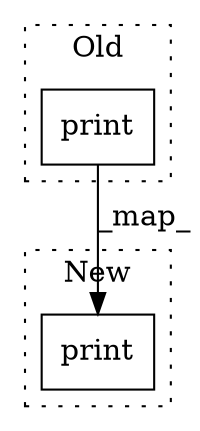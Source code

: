 digraph G {
subgraph cluster0 {
1 [label="print" a="32" s="5672" l="7" shape="box"];
label = "Old";
style="dotted";
}
subgraph cluster1 {
2 [label="print" a="32" s="6468" l="7" shape="box"];
label = "New";
style="dotted";
}
1 -> 2 [label="_map_"];
}